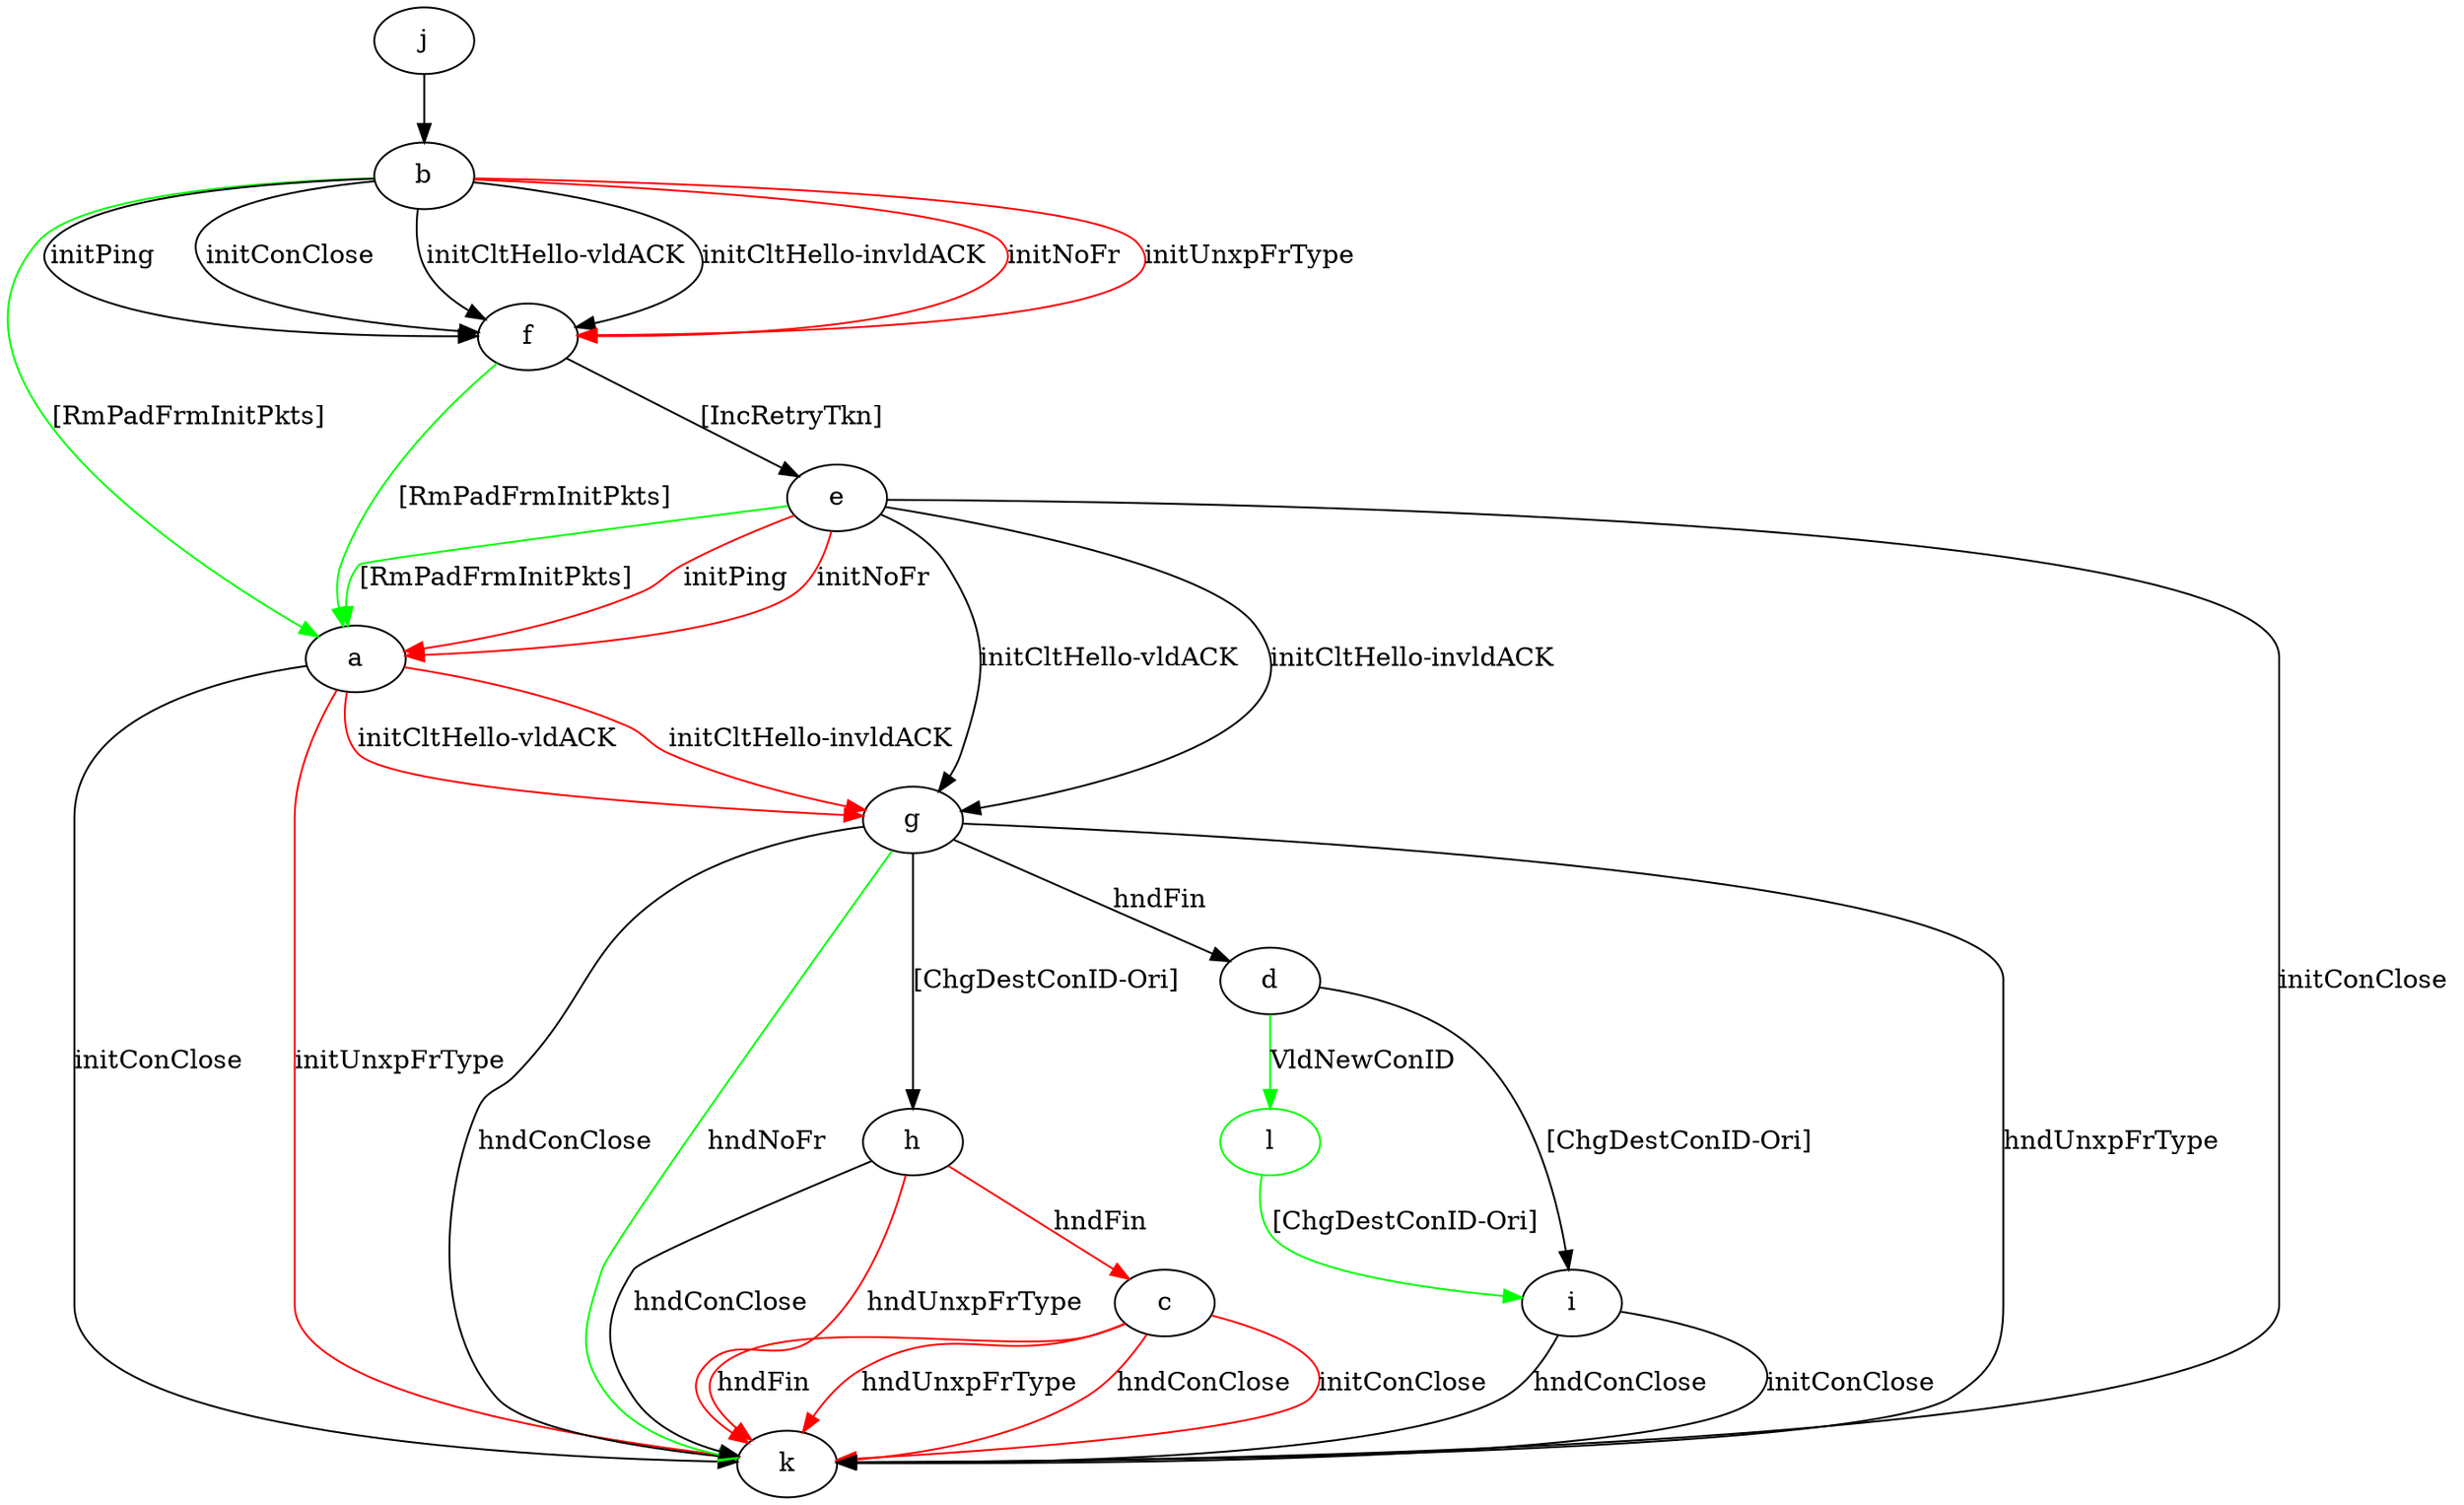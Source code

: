 digraph "" {
	a -> g	[key=0,
		color=red,
		label="initCltHello-vldACK "];
	a -> g	[key=1,
		color=red,
		label="initCltHello-invldACK "];
	a -> k	[key=0,
		label="initConClose "];
	a -> k	[key=1,
		color=red,
		label="initUnxpFrType "];
	b -> a	[key=0,
		color=green,
		label="[RmPadFrmInitPkts] "];
	b -> f	[key=0,
		label="initPing "];
	b -> f	[key=1,
		label="initConClose "];
	b -> f	[key=2,
		label="initCltHello-vldACK "];
	b -> f	[key=3,
		label="initCltHello-invldACK "];
	b -> f	[key=4,
		color=red,
		label="initNoFr "];
	b -> f	[key=5,
		color=red,
		label="initUnxpFrType "];
	c -> k	[key=0,
		color=red,
		label="initConClose "];
	c -> k	[key=1,
		color=red,
		label="hndFin "];
	c -> k	[key=2,
		color=red,
		label="hndUnxpFrType "];
	c -> k	[key=3,
		color=red,
		label="hndConClose "];
	d -> i	[key=0,
		label="[ChgDestConID-Ori] "];
	l	[color=green];
	d -> l	[key=0,
		color=green,
		label="VldNewConID "];
	e -> a	[key=0,
		color=green,
		label="[RmPadFrmInitPkts] "];
	e -> a	[key=1,
		color=red,
		label="initPing "];
	e -> a	[key=2,
		color=red,
		label="initNoFr "];
	e -> g	[key=0,
		label="initCltHello-vldACK "];
	e -> g	[key=1,
		label="initCltHello-invldACK "];
	e -> k	[key=0,
		label="initConClose "];
	f -> a	[key=0,
		color=green,
		label="[RmPadFrmInitPkts] "];
	f -> e	[key=0,
		label="[IncRetryTkn] "];
	g -> d	[key=0,
		label="hndFin "];
	g -> h	[key=0,
		label="[ChgDestConID-Ori] "];
	g -> k	[key=0,
		label="hndUnxpFrType "];
	g -> k	[key=1,
		label="hndConClose "];
	g -> k	[key=2,
		color=green,
		label="hndNoFr "];
	h -> c	[key=0,
		color=red,
		label="hndFin "];
	h -> k	[key=0,
		label="hndConClose "];
	h -> k	[key=1,
		color=red,
		label="hndUnxpFrType "];
	i -> k	[key=0,
		label="initConClose "];
	i -> k	[key=1,
		label="hndConClose "];
	j -> b	[key=0];
	l -> i	[key=0,
		color=green,
		label="[ChgDestConID-Ori] "];
}
